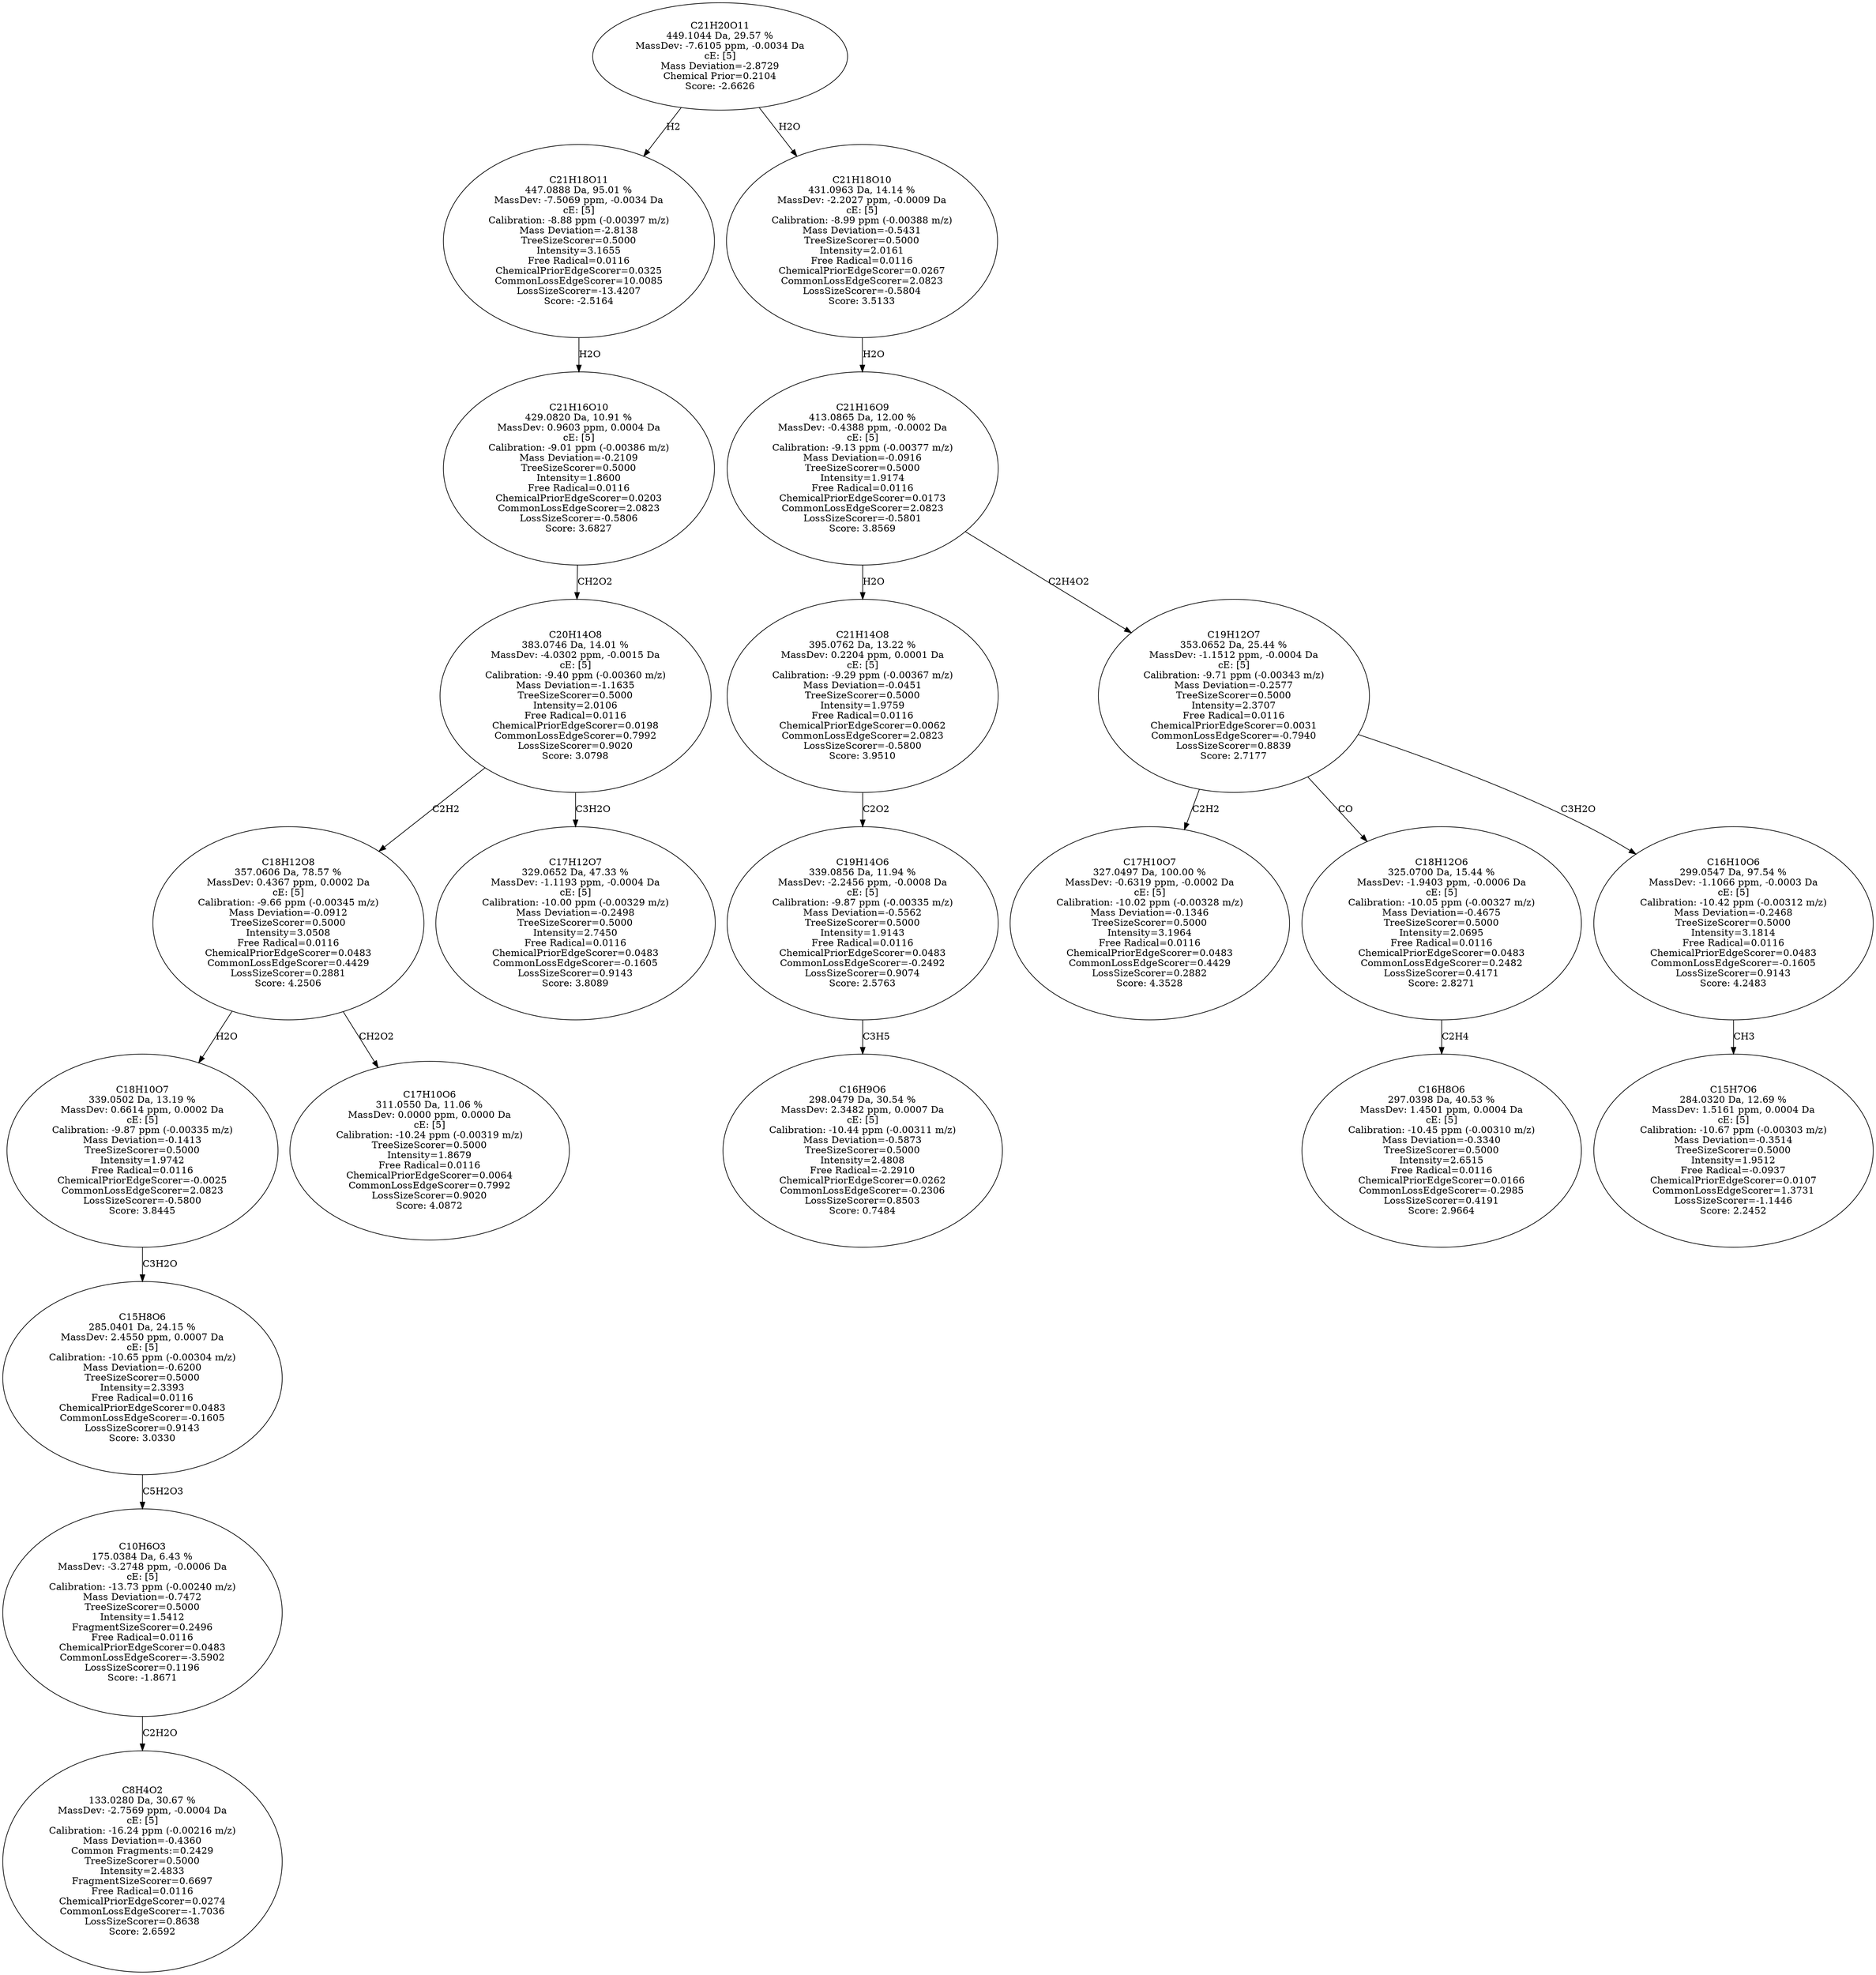 strict digraph {
v1 [label="C8H4O2\n133.0280 Da, 30.67 %\nMassDev: -2.7569 ppm, -0.0004 Da\ncE: [5]\nCalibration: -16.24 ppm (-0.00216 m/z)\nMass Deviation=-0.4360\nCommon Fragments:=0.2429\nTreeSizeScorer=0.5000\nIntensity=2.4833\nFragmentSizeScorer=0.6697\nFree Radical=0.0116\nChemicalPriorEdgeScorer=0.0274\nCommonLossEdgeScorer=-1.7036\nLossSizeScorer=0.8638\nScore: 2.6592"];
v2 [label="C10H6O3\n175.0384 Da, 6.43 %\nMassDev: -3.2748 ppm, -0.0006 Da\ncE: [5]\nCalibration: -13.73 ppm (-0.00240 m/z)\nMass Deviation=-0.7472\nTreeSizeScorer=0.5000\nIntensity=1.5412\nFragmentSizeScorer=0.2496\nFree Radical=0.0116\nChemicalPriorEdgeScorer=0.0483\nCommonLossEdgeScorer=-3.5902\nLossSizeScorer=0.1196\nScore: -1.8671"];
v3 [label="C15H8O6\n285.0401 Da, 24.15 %\nMassDev: 2.4550 ppm, 0.0007 Da\ncE: [5]\nCalibration: -10.65 ppm (-0.00304 m/z)\nMass Deviation=-0.6200\nTreeSizeScorer=0.5000\nIntensity=2.3393\nFree Radical=0.0116\nChemicalPriorEdgeScorer=0.0483\nCommonLossEdgeScorer=-0.1605\nLossSizeScorer=0.9143\nScore: 3.0330"];
v4 [label="C18H10O7\n339.0502 Da, 13.19 %\nMassDev: 0.6614 ppm, 0.0002 Da\ncE: [5]\nCalibration: -9.87 ppm (-0.00335 m/z)\nMass Deviation=-0.1413\nTreeSizeScorer=0.5000\nIntensity=1.9742\nFree Radical=0.0116\nChemicalPriorEdgeScorer=-0.0025\nCommonLossEdgeScorer=2.0823\nLossSizeScorer=-0.5800\nScore: 3.8445"];
v5 [label="C17H10O6\n311.0550 Da, 11.06 %\nMassDev: 0.0000 ppm, 0.0000 Da\ncE: [5]\nCalibration: -10.24 ppm (-0.00319 m/z)\nTreeSizeScorer=0.5000\nIntensity=1.8679\nFree Radical=0.0116\nChemicalPriorEdgeScorer=0.0064\nCommonLossEdgeScorer=0.7992\nLossSizeScorer=0.9020\nScore: 4.0872"];
v6 [label="C18H12O8\n357.0606 Da, 78.57 %\nMassDev: 0.4367 ppm, 0.0002 Da\ncE: [5]\nCalibration: -9.66 ppm (-0.00345 m/z)\nMass Deviation=-0.0912\nTreeSizeScorer=0.5000\nIntensity=3.0508\nFree Radical=0.0116\nChemicalPriorEdgeScorer=0.0483\nCommonLossEdgeScorer=0.4429\nLossSizeScorer=0.2881\nScore: 4.2506"];
v7 [label="C17H12O7\n329.0652 Da, 47.33 %\nMassDev: -1.1193 ppm, -0.0004 Da\ncE: [5]\nCalibration: -10.00 ppm (-0.00329 m/z)\nMass Deviation=-0.2498\nTreeSizeScorer=0.5000\nIntensity=2.7450\nFree Radical=0.0116\nChemicalPriorEdgeScorer=0.0483\nCommonLossEdgeScorer=-0.1605\nLossSizeScorer=0.9143\nScore: 3.8089"];
v8 [label="C20H14O8\n383.0746 Da, 14.01 %\nMassDev: -4.0302 ppm, -0.0015 Da\ncE: [5]\nCalibration: -9.40 ppm (-0.00360 m/z)\nMass Deviation=-1.1635\nTreeSizeScorer=0.5000\nIntensity=2.0106\nFree Radical=0.0116\nChemicalPriorEdgeScorer=0.0198\nCommonLossEdgeScorer=0.7992\nLossSizeScorer=0.9020\nScore: 3.0798"];
v9 [label="C21H16O10\n429.0820 Da, 10.91 %\nMassDev: 0.9603 ppm, 0.0004 Da\ncE: [5]\nCalibration: -9.01 ppm (-0.00386 m/z)\nMass Deviation=-0.2109\nTreeSizeScorer=0.5000\nIntensity=1.8600\nFree Radical=0.0116\nChemicalPriorEdgeScorer=0.0203\nCommonLossEdgeScorer=2.0823\nLossSizeScorer=-0.5806\nScore: 3.6827"];
v10 [label="C21H18O11\n447.0888 Da, 95.01 %\nMassDev: -7.5069 ppm, -0.0034 Da\ncE: [5]\nCalibration: -8.88 ppm (-0.00397 m/z)\nMass Deviation=-2.8138\nTreeSizeScorer=0.5000\nIntensity=3.1655\nFree Radical=0.0116\nChemicalPriorEdgeScorer=0.0325\nCommonLossEdgeScorer=10.0085\nLossSizeScorer=-13.4207\nScore: -2.5164"];
v11 [label="C16H9O6\n298.0479 Da, 30.54 %\nMassDev: 2.3482 ppm, 0.0007 Da\ncE: [5]\nCalibration: -10.44 ppm (-0.00311 m/z)\nMass Deviation=-0.5873\nTreeSizeScorer=0.5000\nIntensity=2.4808\nFree Radical=-2.2910\nChemicalPriorEdgeScorer=0.0262\nCommonLossEdgeScorer=-0.2306\nLossSizeScorer=0.8503\nScore: 0.7484"];
v12 [label="C19H14O6\n339.0856 Da, 11.94 %\nMassDev: -2.2456 ppm, -0.0008 Da\ncE: [5]\nCalibration: -9.87 ppm (-0.00335 m/z)\nMass Deviation=-0.5562\nTreeSizeScorer=0.5000\nIntensity=1.9143\nFree Radical=0.0116\nChemicalPriorEdgeScorer=0.0483\nCommonLossEdgeScorer=-0.2492\nLossSizeScorer=0.9074\nScore: 2.5763"];
v13 [label="C21H14O8\n395.0762 Da, 13.22 %\nMassDev: 0.2204 ppm, 0.0001 Da\ncE: [5]\nCalibration: -9.29 ppm (-0.00367 m/z)\nMass Deviation=-0.0451\nTreeSizeScorer=0.5000\nIntensity=1.9759\nFree Radical=0.0116\nChemicalPriorEdgeScorer=0.0062\nCommonLossEdgeScorer=2.0823\nLossSizeScorer=-0.5800\nScore: 3.9510"];
v14 [label="C17H10O7\n327.0497 Da, 100.00 %\nMassDev: -0.6319 ppm, -0.0002 Da\ncE: [5]\nCalibration: -10.02 ppm (-0.00328 m/z)\nMass Deviation=-0.1346\nTreeSizeScorer=0.5000\nIntensity=3.1964\nFree Radical=0.0116\nChemicalPriorEdgeScorer=0.0483\nCommonLossEdgeScorer=0.4429\nLossSizeScorer=0.2882\nScore: 4.3528"];
v15 [label="C16H8O6\n297.0398 Da, 40.53 %\nMassDev: 1.4501 ppm, 0.0004 Da\ncE: [5]\nCalibration: -10.45 ppm (-0.00310 m/z)\nMass Deviation=-0.3340\nTreeSizeScorer=0.5000\nIntensity=2.6515\nFree Radical=0.0116\nChemicalPriorEdgeScorer=0.0166\nCommonLossEdgeScorer=-0.2985\nLossSizeScorer=0.4191\nScore: 2.9664"];
v16 [label="C18H12O6\n325.0700 Da, 15.44 %\nMassDev: -1.9403 ppm, -0.0006 Da\ncE: [5]\nCalibration: -10.05 ppm (-0.00327 m/z)\nMass Deviation=-0.4675\nTreeSizeScorer=0.5000\nIntensity=2.0695\nFree Radical=0.0116\nChemicalPriorEdgeScorer=0.0483\nCommonLossEdgeScorer=0.2482\nLossSizeScorer=0.4171\nScore: 2.8271"];
v17 [label="C15H7O6\n284.0320 Da, 12.69 %\nMassDev: 1.5161 ppm, 0.0004 Da\ncE: [5]\nCalibration: -10.67 ppm (-0.00303 m/z)\nMass Deviation=-0.3514\nTreeSizeScorer=0.5000\nIntensity=1.9512\nFree Radical=-0.0937\nChemicalPriorEdgeScorer=0.0107\nCommonLossEdgeScorer=1.3731\nLossSizeScorer=-1.1446\nScore: 2.2452"];
v18 [label="C16H10O6\n299.0547 Da, 97.54 %\nMassDev: -1.1066 ppm, -0.0003 Da\ncE: [5]\nCalibration: -10.42 ppm (-0.00312 m/z)\nMass Deviation=-0.2468\nTreeSizeScorer=0.5000\nIntensity=3.1814\nFree Radical=0.0116\nChemicalPriorEdgeScorer=0.0483\nCommonLossEdgeScorer=-0.1605\nLossSizeScorer=0.9143\nScore: 4.2483"];
v19 [label="C19H12O7\n353.0652 Da, 25.44 %\nMassDev: -1.1512 ppm, -0.0004 Da\ncE: [5]\nCalibration: -9.71 ppm (-0.00343 m/z)\nMass Deviation=-0.2577\nTreeSizeScorer=0.5000\nIntensity=2.3707\nFree Radical=0.0116\nChemicalPriorEdgeScorer=0.0031\nCommonLossEdgeScorer=-0.7940\nLossSizeScorer=0.8839\nScore: 2.7177"];
v20 [label="C21H16O9\n413.0865 Da, 12.00 %\nMassDev: -0.4388 ppm, -0.0002 Da\ncE: [5]\nCalibration: -9.13 ppm (-0.00377 m/z)\nMass Deviation=-0.0916\nTreeSizeScorer=0.5000\nIntensity=1.9174\nFree Radical=0.0116\nChemicalPriorEdgeScorer=0.0173\nCommonLossEdgeScorer=2.0823\nLossSizeScorer=-0.5801\nScore: 3.8569"];
v21 [label="C21H18O10\n431.0963 Da, 14.14 %\nMassDev: -2.2027 ppm, -0.0009 Da\ncE: [5]\nCalibration: -8.99 ppm (-0.00388 m/z)\nMass Deviation=-0.5431\nTreeSizeScorer=0.5000\nIntensity=2.0161\nFree Radical=0.0116\nChemicalPriorEdgeScorer=0.0267\nCommonLossEdgeScorer=2.0823\nLossSizeScorer=-0.5804\nScore: 3.5133"];
v22 [label="C21H20O11\n449.1044 Da, 29.57 %\nMassDev: -7.6105 ppm, -0.0034 Da\ncE: [5]\nMass Deviation=-2.8729\nChemical Prior=0.2104\nScore: -2.6626"];
v2 -> v1 [label="C2H2O"];
v3 -> v2 [label="C5H2O3"];
v4 -> v3 [label="C3H2O"];
v6 -> v4 [label="H2O"];
v6 -> v5 [label="CH2O2"];
v8 -> v6 [label="C2H2"];
v8 -> v7 [label="C3H2O"];
v9 -> v8 [label="CH2O2"];
v10 -> v9 [label="H2O"];
v22 -> v10 [label="H2"];
v12 -> v11 [label="C3H5"];
v13 -> v12 [label="C2O2"];
v20 -> v13 [label="H2O"];
v19 -> v14 [label="C2H2"];
v16 -> v15 [label="C2H4"];
v19 -> v16 [label="CO"];
v18 -> v17 [label="CH3"];
v19 -> v18 [label="C3H2O"];
v20 -> v19 [label="C2H4O2"];
v21 -> v20 [label="H2O"];
v22 -> v21 [label="H2O"];
}